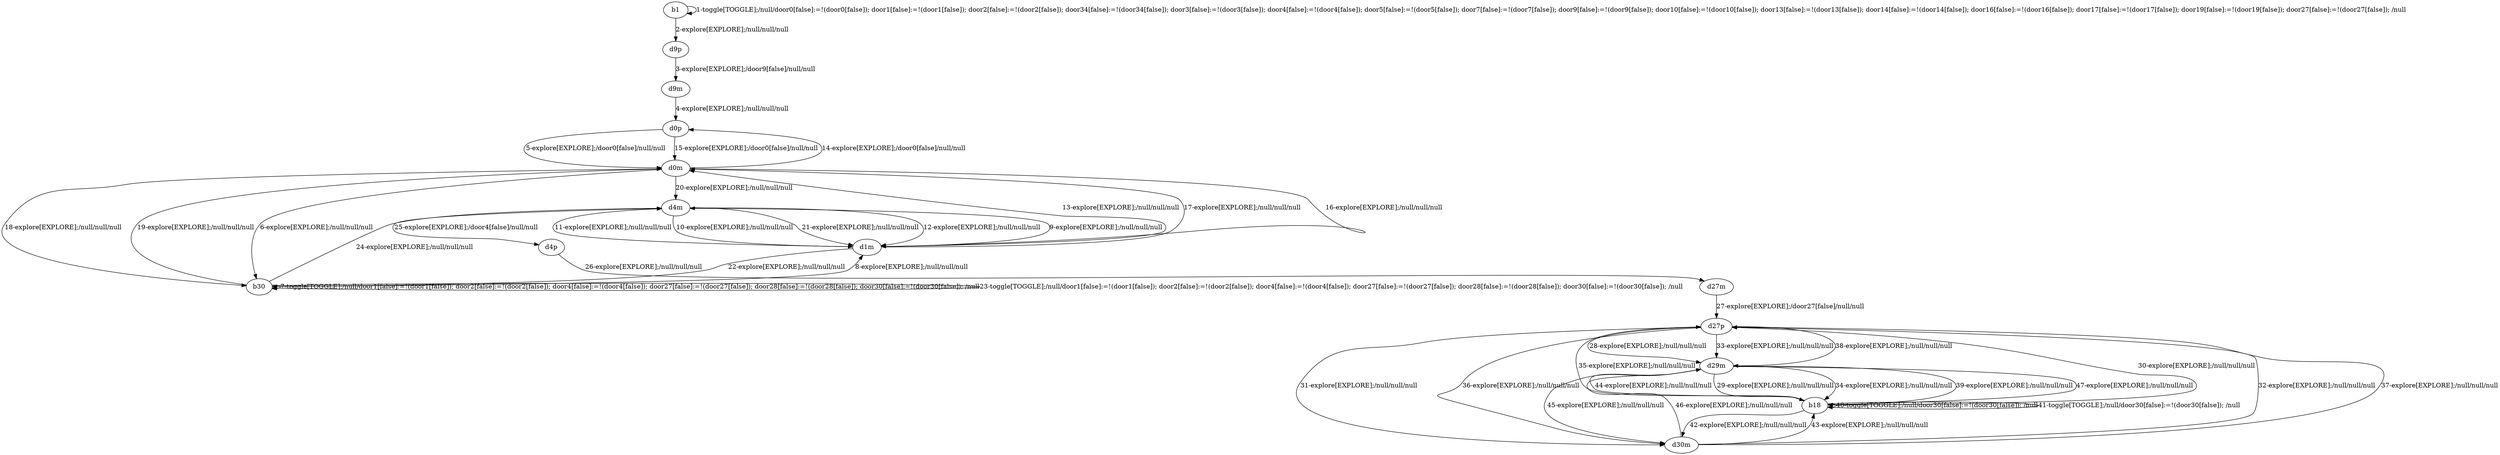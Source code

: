# Total number of goals covered by this test: 1
# d30m --> d29m

digraph g {
"b1" -> "b1" [label = "1-toggle[TOGGLE];/null/door0[false]:=!(door0[false]); door1[false]:=!(door1[false]); door2[false]:=!(door2[false]); door34[false]:=!(door34[false]); door3[false]:=!(door3[false]); door4[false]:=!(door4[false]); door5[false]:=!(door5[false]); door7[false]:=!(door7[false]); door9[false]:=!(door9[false]); door10[false]:=!(door10[false]); door13[false]:=!(door13[false]); door14[false]:=!(door14[false]); door16[false]:=!(door16[false]); door17[false]:=!(door17[false]); door19[false]:=!(door19[false]); door27[false]:=!(door27[false]); /null"];
"b1" -> "d9p" [label = "2-explore[EXPLORE];/null/null/null"];
"d9p" -> "d9m" [label = "3-explore[EXPLORE];/door9[false]/null/null"];
"d9m" -> "d0p" [label = "4-explore[EXPLORE];/null/null/null"];
"d0p" -> "d0m" [label = "5-explore[EXPLORE];/door0[false]/null/null"];
"d0m" -> "b30" [label = "6-explore[EXPLORE];/null/null/null"];
"b30" -> "b30" [label = "7-toggle[TOGGLE];/null/door1[false]:=!(door1[false]); door2[false]:=!(door2[false]); door4[false]:=!(door4[false]); door27[false]:=!(door27[false]); door28[false]:=!(door28[false]); door30[false]:=!(door30[false]); /null"];
"b30" -> "d1m" [label = "8-explore[EXPLORE];/null/null/null"];
"d1m" -> "d4m" [label = "9-explore[EXPLORE];/null/null/null"];
"d4m" -> "d1m" [label = "10-explore[EXPLORE];/null/null/null"];
"d1m" -> "d4m" [label = "11-explore[EXPLORE];/null/null/null"];
"d4m" -> "d1m" [label = "12-explore[EXPLORE];/null/null/null"];
"d1m" -> "d0m" [label = "13-explore[EXPLORE];/null/null/null"];
"d0m" -> "d0p" [label = "14-explore[EXPLORE];/door0[false]/null/null"];
"d0p" -> "d0m" [label = "15-explore[EXPLORE];/door0[false]/null/null"];
"d0m" -> "d1m" [label = "16-explore[EXPLORE];/null/null/null"];
"d1m" -> "d0m" [label = "17-explore[EXPLORE];/null/null/null"];
"d0m" -> "b30" [label = "18-explore[EXPLORE];/null/null/null"];
"b30" -> "d0m" [label = "19-explore[EXPLORE];/null/null/null"];
"d0m" -> "d4m" [label = "20-explore[EXPLORE];/null/null/null"];
"d4m" -> "d1m" [label = "21-explore[EXPLORE];/null/null/null"];
"d1m" -> "b30" [label = "22-explore[EXPLORE];/null/null/null"];
"b30" -> "b30" [label = "23-toggle[TOGGLE];/null/door1[false]:=!(door1[false]); door2[false]:=!(door2[false]); door4[false]:=!(door4[false]); door27[false]:=!(door27[false]); door28[false]:=!(door28[false]); door30[false]:=!(door30[false]); /null"];
"b30" -> "d4m" [label = "24-explore[EXPLORE];/null/null/null"];
"d4m" -> "d4p" [label = "25-explore[EXPLORE];/door4[false]/null/null"];
"d4p" -> "d27m" [label = "26-explore[EXPLORE];/null/null/null"];
"d27m" -> "d27p" [label = "27-explore[EXPLORE];/door27[false]/null/null"];
"d27p" -> "d29m" [label = "28-explore[EXPLORE];/null/null/null"];
"d29m" -> "b18" [label = "29-explore[EXPLORE];/null/null/null"];
"b18" -> "d27p" [label = "30-explore[EXPLORE];/null/null/null"];
"d27p" -> "d30m" [label = "31-explore[EXPLORE];/null/null/null"];
"d30m" -> "d27p" [label = "32-explore[EXPLORE];/null/null/null"];
"d27p" -> "d29m" [label = "33-explore[EXPLORE];/null/null/null"];
"d29m" -> "b18" [label = "34-explore[EXPLORE];/null/null/null"];
"b18" -> "d27p" [label = "35-explore[EXPLORE];/null/null/null"];
"d27p" -> "d30m" [label = "36-explore[EXPLORE];/null/null/null"];
"d30m" -> "d27p" [label = "37-explore[EXPLORE];/null/null/null"];
"d27p" -> "d29m" [label = "38-explore[EXPLORE];/null/null/null"];
"d29m" -> "b18" [label = "39-explore[EXPLORE];/null/null/null"];
"b18" -> "b18" [label = "40-toggle[TOGGLE];/null/door30[false]:=!(door30[false]); /null"];
"b18" -> "b18" [label = "41-toggle[TOGGLE];/null/door30[false]:=!(door30[false]); /null"];
"b18" -> "d30m" [label = "42-explore[EXPLORE];/null/null/null"];
"d30m" -> "b18" [label = "43-explore[EXPLORE];/null/null/null"];
"b18" -> "d29m" [label = "44-explore[EXPLORE];/null/null/null"];
"d29m" -> "d30m" [label = "45-explore[EXPLORE];/null/null/null"];
"d30m" -> "d29m" [label = "46-explore[EXPLORE];/null/null/null"];
"d29m" -> "b18" [label = "47-explore[EXPLORE];/null/null/null"];
}